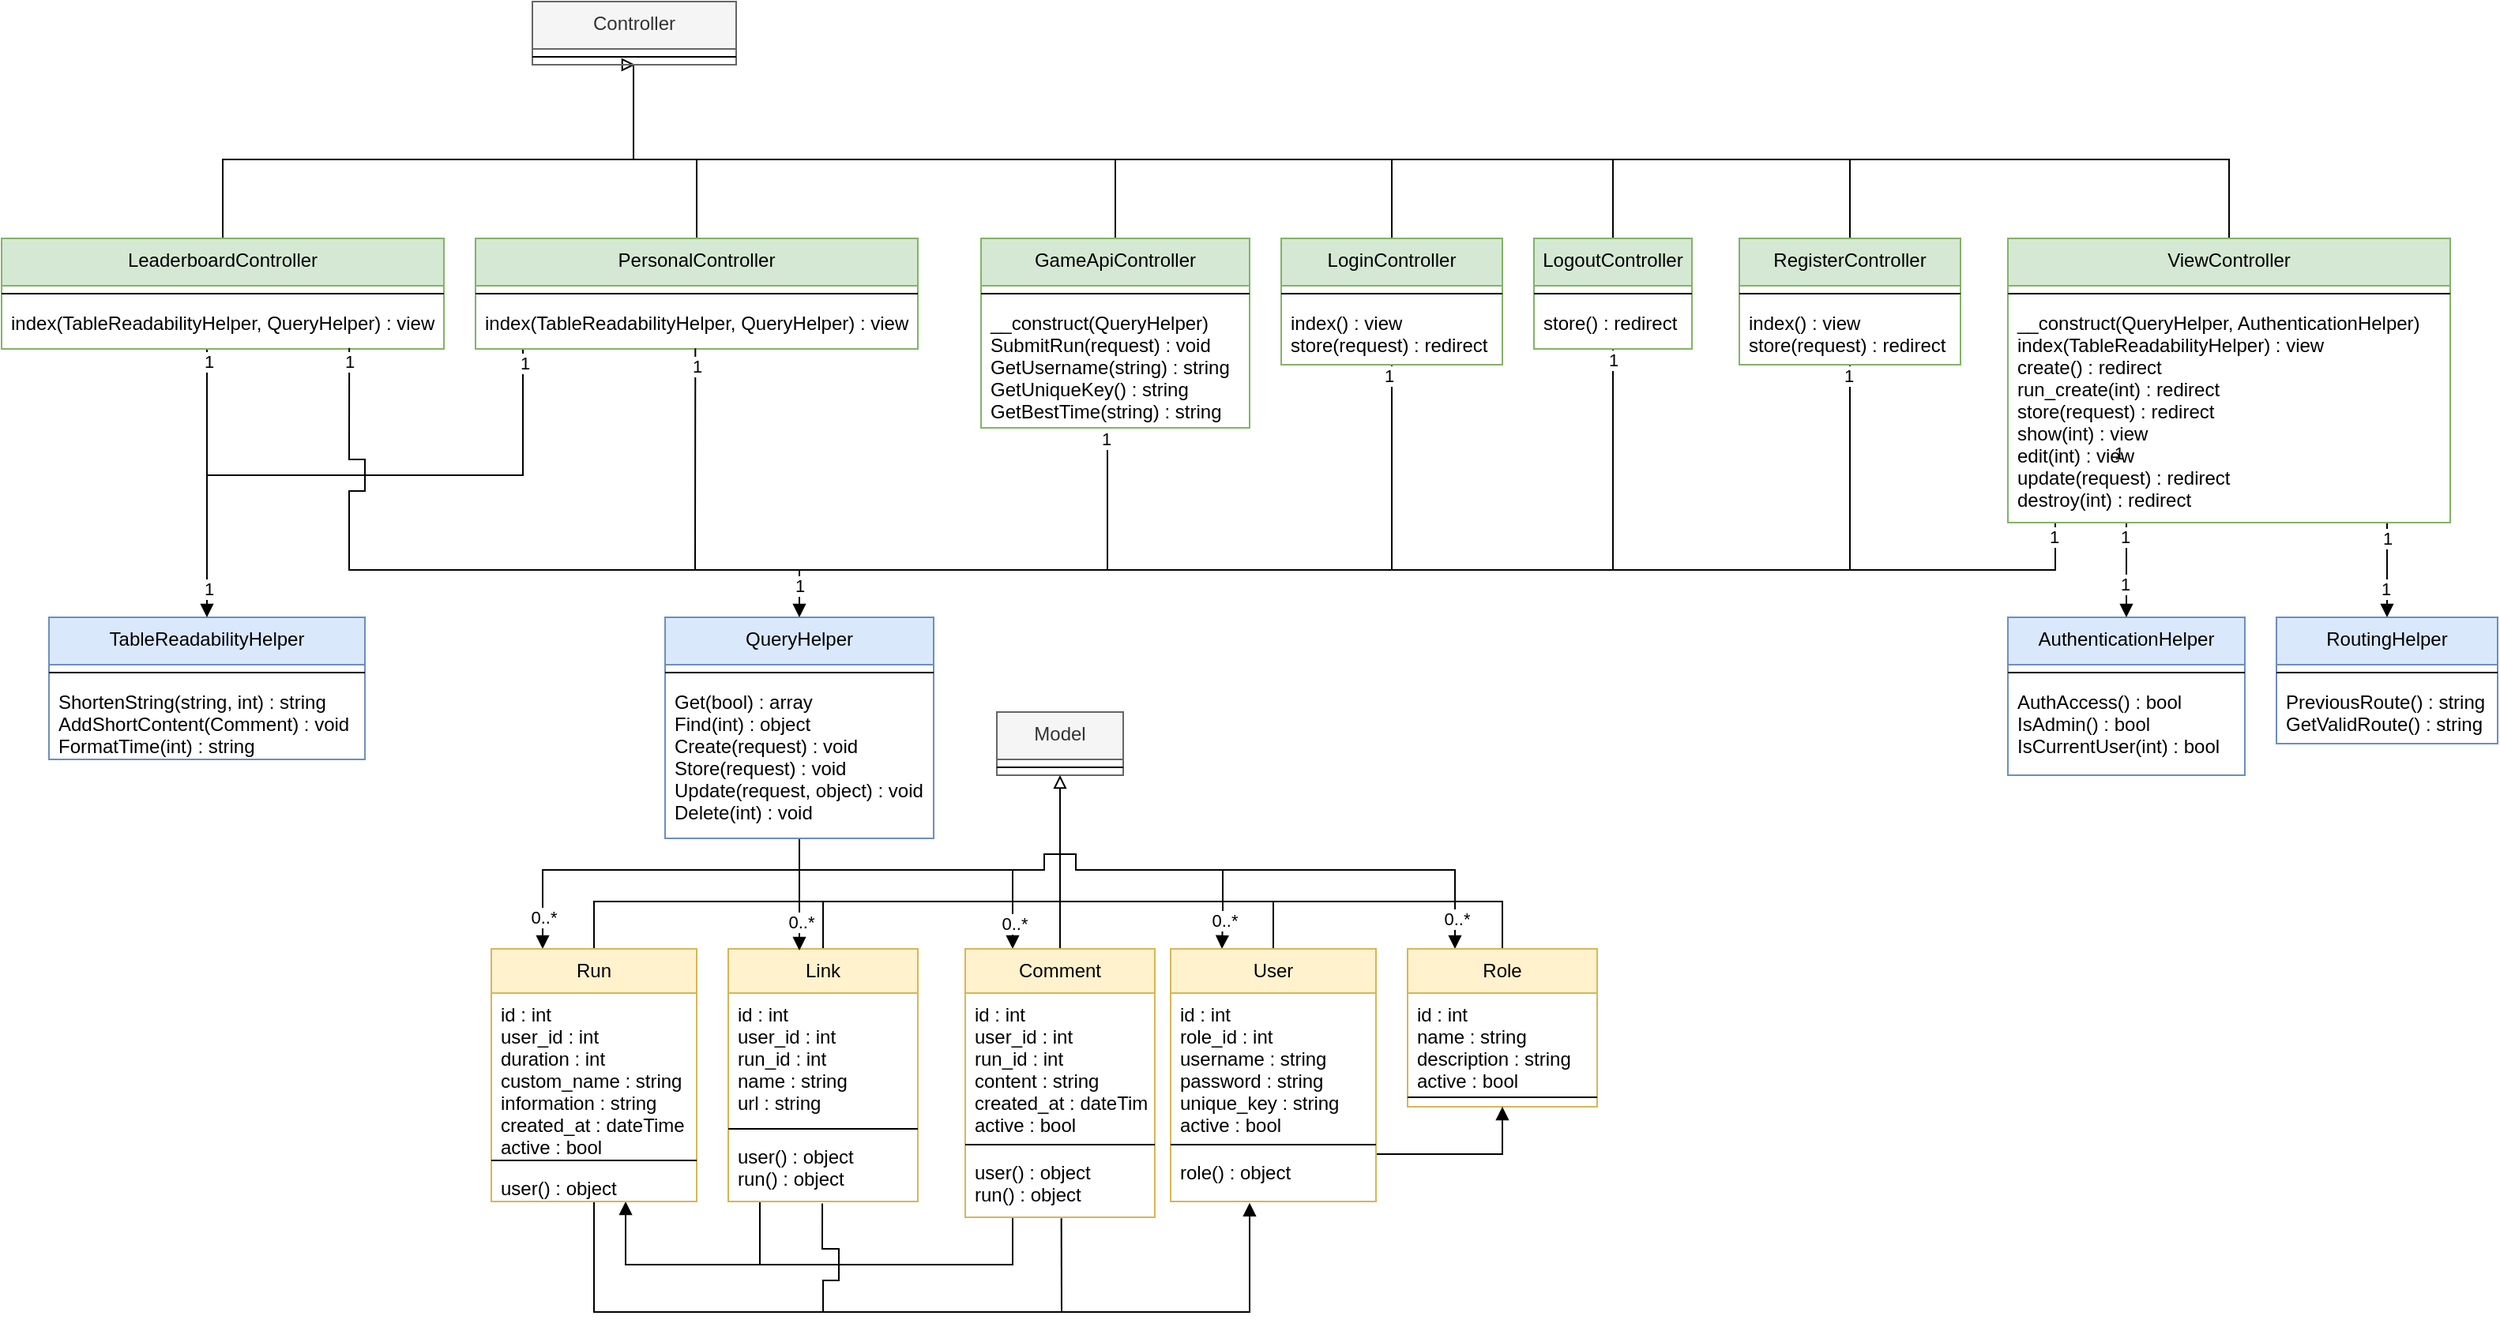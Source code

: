 <mxfile version="14.6.12" type="device"><diagram id="C5RBs43oDa-KdzZeNtuy" name="Page-1"><mxGraphModel dx="595" dy="-407" grid="1" gridSize="10" guides="1" tooltips="1" connect="1" arrows="1" fold="1" page="1" pageScale="1" pageWidth="827" pageHeight="1169" math="0" shadow="0"><root><mxCell id="WIyWlLk6GJQsqaUBKTNV-0"/><mxCell id="WIyWlLk6GJQsqaUBKTNV-1" parent="WIyWlLk6GJQsqaUBKTNV-0"/><mxCell id="LEDndEWcVTwuzJHHgUc7-49" style="edgeStyle=orthogonalEdgeStyle;rounded=0;orthogonalLoop=1;jettySize=auto;html=1;endArrow=block;endFill=0;exitX=0.5;exitY=0;exitDx=0;exitDy=0;" edge="1" parent="WIyWlLk6GJQsqaUBKTNV-1" source="LEDndEWcVTwuzJHHgUc7-0"><mxGeometry relative="1" as="geometry"><mxPoint x="1241" y="2060" as="targetPoint"/><Array as="points"><mxPoint x="980" y="2120"/><mxPoint x="1240" y="2120"/><mxPoint x="1240" y="2060"/><mxPoint x="1241" y="2060"/></Array></mxGeometry></mxCell><mxCell id="LEDndEWcVTwuzJHHgUc7-67" style="edgeStyle=orthogonalEdgeStyle;rounded=0;orthogonalLoop=1;jettySize=auto;html=1;endArrow=none;endFill=0;" edge="1" parent="WIyWlLk6GJQsqaUBKTNV-1" source="LEDndEWcVTwuzJHHgUc7-0"><mxGeometry relative="1" as="geometry"><mxPoint x="970" y="2320" as="targetPoint"/><Array as="points"><mxPoint x="970" y="2260"/><mxPoint x="970" y="2260"/></Array></mxGeometry></mxCell><mxCell id="LEDndEWcVTwuzJHHgUc7-69" value="1" style="edgeLabel;html=1;align=center;verticalAlign=middle;resizable=0;points=[];" vertex="1" connectable="0" parent="LEDndEWcVTwuzJHHgUc7-67"><mxGeometry x="-0.808" y="1" relative="1" as="geometry"><mxPoint as="offset"/></mxGeometry></mxCell><mxCell id="LEDndEWcVTwuzJHHgUc7-0" value="LeaderboardController" style="swimlane;fontStyle=0;align=center;verticalAlign=top;childLayout=stackLayout;horizontal=1;startSize=30;horizontalStack=0;resizeParent=1;resizeLast=0;collapsible=1;marginBottom=0;rounded=0;shadow=0;strokeWidth=1;fillColor=#d5e8d4;strokeColor=#82b366;" vertex="1" parent="WIyWlLk6GJQsqaUBKTNV-1"><mxGeometry x="840" y="2170" width="280" height="70" as="geometry"><mxRectangle x="550" y="140" width="160" height="26" as="alternateBounds"/></mxGeometry></mxCell><mxCell id="LEDndEWcVTwuzJHHgUc7-2" value="" style="line;html=1;strokeWidth=1;align=left;verticalAlign=middle;spacingTop=-1;spacingLeft=3;spacingRight=3;rotatable=0;labelPosition=right;points=[];portConstraint=eastwest;" vertex="1" parent="LEDndEWcVTwuzJHHgUc7-0"><mxGeometry y="30" width="280" height="10" as="geometry"/></mxCell><mxCell id="LEDndEWcVTwuzJHHgUc7-3" value="index(TableReadabilityHelper, QueryHelper) : view&#10;" style="text;align=left;verticalAlign=top;spacingLeft=4;spacingRight=4;overflow=hidden;rotatable=0;points=[[0,0.5],[1,0.5]];portConstraint=eastwest;" vertex="1" parent="LEDndEWcVTwuzJHHgUc7-0"><mxGeometry y="40" width="280" height="30" as="geometry"/></mxCell><mxCell id="LEDndEWcVTwuzJHHgUc7-11" value="TableReadabilityHelper" style="swimlane;fontStyle=0;align=center;verticalAlign=top;childLayout=stackLayout;horizontal=1;startSize=30;horizontalStack=0;resizeParent=1;resizeLast=0;collapsible=1;marginBottom=0;rounded=0;shadow=0;strokeWidth=1;fillColor=#dae8fc;strokeColor=#6c8ebf;" vertex="1" parent="WIyWlLk6GJQsqaUBKTNV-1"><mxGeometry x="870" y="2410" width="200" height="90" as="geometry"><mxRectangle x="550" y="140" width="160" height="26" as="alternateBounds"/></mxGeometry></mxCell><mxCell id="LEDndEWcVTwuzJHHgUc7-13" value="" style="line;html=1;strokeWidth=1;align=left;verticalAlign=middle;spacingTop=-1;spacingLeft=3;spacingRight=3;rotatable=0;labelPosition=right;points=[];portConstraint=eastwest;" vertex="1" parent="LEDndEWcVTwuzJHHgUc7-11"><mxGeometry y="30" width="200" height="10" as="geometry"/></mxCell><mxCell id="LEDndEWcVTwuzJHHgUc7-14" value="ShortenString(string, int) : string&#10;AddShortContent(Comment) : void&#10;FormatTime(int) : string" style="text;align=left;verticalAlign=top;spacingLeft=4;spacingRight=4;overflow=hidden;rotatable=0;points=[[0,0.5],[1,0.5]];portConstraint=eastwest;" vertex="1" parent="LEDndEWcVTwuzJHHgUc7-11"><mxGeometry y="40" width="200" height="50" as="geometry"/></mxCell><mxCell id="LEDndEWcVTwuzJHHgUc7-15" value="RoutingHelper" style="swimlane;fontStyle=0;align=center;verticalAlign=top;childLayout=stackLayout;horizontal=1;startSize=30;horizontalStack=0;resizeParent=1;resizeLast=0;collapsible=1;marginBottom=0;rounded=0;shadow=0;strokeWidth=1;fillColor=#dae8fc;strokeColor=#6c8ebf;" vertex="1" parent="WIyWlLk6GJQsqaUBKTNV-1"><mxGeometry x="2280" y="2410" width="140" height="80" as="geometry"><mxRectangle x="550" y="140" width="160" height="26" as="alternateBounds"/></mxGeometry></mxCell><mxCell id="LEDndEWcVTwuzJHHgUc7-16" value="" style="line;html=1;strokeWidth=1;align=left;verticalAlign=middle;spacingTop=-1;spacingLeft=3;spacingRight=3;rotatable=0;labelPosition=right;points=[];portConstraint=eastwest;" vertex="1" parent="LEDndEWcVTwuzJHHgUc7-15"><mxGeometry y="30" width="140" height="10" as="geometry"/></mxCell><mxCell id="LEDndEWcVTwuzJHHgUc7-17" value="PreviousRoute() : string&#10;GetValidRoute() : string" style="text;align=left;verticalAlign=top;spacingLeft=4;spacingRight=4;overflow=hidden;rotatable=0;points=[[0,0.5],[1,0.5]];portConstraint=eastwest;" vertex="1" parent="LEDndEWcVTwuzJHHgUc7-15"><mxGeometry y="40" width="140" height="40" as="geometry"/></mxCell><mxCell id="LEDndEWcVTwuzJHHgUc7-121" style="edgeStyle=orthogonalEdgeStyle;rounded=0;orthogonalLoop=1;jettySize=auto;html=1;entryX=0.25;entryY=0;entryDx=0;entryDy=0;startArrow=none;startFill=0;endArrow=block;endFill=1;" edge="1" parent="WIyWlLk6GJQsqaUBKTNV-1" source="LEDndEWcVTwuzJHHgUc7-19" target="LEDndEWcVTwuzJHHgUc7-101"><mxGeometry relative="1" as="geometry"><Array as="points"><mxPoint x="1345" y="2570"/><mxPoint x="1182" y="2570"/></Array></mxGeometry></mxCell><mxCell id="LEDndEWcVTwuzJHHgUc7-129" value="0..*" style="edgeLabel;html=1;align=center;verticalAlign=middle;resizable=0;points=[];" vertex="1" connectable="0" parent="LEDndEWcVTwuzJHHgUc7-121"><mxGeometry x="0.881" relative="1" as="geometry"><mxPoint y="-6" as="offset"/></mxGeometry></mxCell><mxCell id="LEDndEWcVTwuzJHHgUc7-124" style="edgeStyle=orthogonalEdgeStyle;rounded=0;orthogonalLoop=1;jettySize=auto;html=1;startArrow=none;startFill=0;endArrow=block;endFill=1;entryX=0.25;entryY=0;entryDx=0;entryDy=0;" edge="1" parent="WIyWlLk6GJQsqaUBKTNV-1" source="LEDndEWcVTwuzJHHgUc7-19" target="LEDndEWcVTwuzJHHgUc7-87"><mxGeometry relative="1" as="geometry"><mxPoint x="1470" y="2600" as="targetPoint"/><Array as="points"><mxPoint x="1345" y="2570"/><mxPoint x="1480" y="2570"/></Array></mxGeometry></mxCell><mxCell id="LEDndEWcVTwuzJHHgUc7-131" value="0..*" style="edgeLabel;html=1;align=center;verticalAlign=middle;resizable=0;points=[];" vertex="1" connectable="0" parent="LEDndEWcVTwuzJHHgUc7-124"><mxGeometry x="0.845" y="1" relative="1" as="geometry"><mxPoint as="offset"/></mxGeometry></mxCell><mxCell id="LEDndEWcVTwuzJHHgUc7-125" style="edgeStyle=orthogonalEdgeStyle;rounded=0;orthogonalLoop=1;jettySize=auto;html=1;startArrow=none;startFill=0;endArrow=block;endFill=1;entryX=0.25;entryY=0;entryDx=0;entryDy=0;" edge="1" parent="WIyWlLk6GJQsqaUBKTNV-1" source="LEDndEWcVTwuzJHHgUc7-19" target="LEDndEWcVTwuzJHHgUc7-105"><mxGeometry relative="1" as="geometry"><mxPoint x="1610" y="2610" as="targetPoint"/><Array as="points"><mxPoint x="1345" y="2570"/><mxPoint x="1500" y="2570"/><mxPoint x="1500" y="2560"/><mxPoint x="1520" y="2560"/><mxPoint x="1520" y="2570"/><mxPoint x="1613" y="2570"/><mxPoint x="1613" y="2600"/><mxPoint x="1613" y="2600"/></Array></mxGeometry></mxCell><mxCell id="LEDndEWcVTwuzJHHgUc7-132" value="0..*" style="edgeLabel;html=1;align=center;verticalAlign=middle;resizable=0;points=[];" vertex="1" connectable="0" parent="LEDndEWcVTwuzJHHgUc7-125"><mxGeometry x="0.896" y="1" relative="1" as="geometry"><mxPoint as="offset"/></mxGeometry></mxCell><mxCell id="LEDndEWcVTwuzJHHgUc7-126" style="edgeStyle=orthogonalEdgeStyle;rounded=0;orthogonalLoop=1;jettySize=auto;html=1;entryX=0.25;entryY=0;entryDx=0;entryDy=0;startArrow=none;startFill=0;endArrow=block;endFill=1;" edge="1" parent="WIyWlLk6GJQsqaUBKTNV-1" target="LEDndEWcVTwuzJHHgUc7-97"><mxGeometry relative="1" as="geometry"><mxPoint x="1610" y="2570" as="sourcePoint"/><Array as="points"><mxPoint x="1760" y="2570"/></Array></mxGeometry></mxCell><mxCell id="LEDndEWcVTwuzJHHgUc7-133" value="0..*" style="edgeLabel;html=1;align=center;verticalAlign=middle;resizable=0;points=[];" vertex="1" connectable="0" parent="LEDndEWcVTwuzJHHgUc7-126"><mxGeometry x="0.935" y="1" relative="1" as="geometry"><mxPoint y="-13" as="offset"/></mxGeometry></mxCell><mxCell id="LEDndEWcVTwuzJHHgUc7-19" value="QueryHelper" style="swimlane;fontStyle=0;align=center;verticalAlign=top;childLayout=stackLayout;horizontal=1;startSize=30;horizontalStack=0;resizeParent=1;resizeLast=0;collapsible=1;marginBottom=0;rounded=0;shadow=0;strokeWidth=1;fillColor=#dae8fc;strokeColor=#6c8ebf;" vertex="1" parent="WIyWlLk6GJQsqaUBKTNV-1"><mxGeometry x="1260" y="2410" width="170" height="140" as="geometry"><mxRectangle x="550" y="140" width="160" height="26" as="alternateBounds"/></mxGeometry></mxCell><mxCell id="LEDndEWcVTwuzJHHgUc7-20" value="" style="line;html=1;strokeWidth=1;align=left;verticalAlign=middle;spacingTop=-1;spacingLeft=3;spacingRight=3;rotatable=0;labelPosition=right;points=[];portConstraint=eastwest;" vertex="1" parent="LEDndEWcVTwuzJHHgUc7-19"><mxGeometry y="30" width="170" height="10" as="geometry"/></mxCell><mxCell id="LEDndEWcVTwuzJHHgUc7-21" value="Get(bool) : array&#10;Find(int) : object&#10;Create(request) : void&#10;Store(request) : void&#10;Update(request, object) : void&#10;Delete(int) : void" style="text;align=left;verticalAlign=top;spacingLeft=4;spacingRight=4;overflow=hidden;rotatable=0;points=[[0,0.5],[1,0.5]];portConstraint=eastwest;" vertex="1" parent="LEDndEWcVTwuzJHHgUc7-19"><mxGeometry y="40" width="170" height="100" as="geometry"/></mxCell><mxCell id="LEDndEWcVTwuzJHHgUc7-22" value="AuthenticationHelper" style="swimlane;fontStyle=0;align=center;verticalAlign=top;childLayout=stackLayout;horizontal=1;startSize=30;horizontalStack=0;resizeParent=1;resizeLast=0;collapsible=1;marginBottom=0;rounded=0;shadow=0;strokeWidth=1;fillColor=#dae8fc;strokeColor=#6c8ebf;" vertex="1" parent="WIyWlLk6GJQsqaUBKTNV-1"><mxGeometry x="2110" y="2410" width="150" height="100" as="geometry"><mxRectangle x="550" y="140" width="160" height="26" as="alternateBounds"/></mxGeometry></mxCell><mxCell id="LEDndEWcVTwuzJHHgUc7-23" value="" style="line;html=1;strokeWidth=1;align=left;verticalAlign=middle;spacingTop=-1;spacingLeft=3;spacingRight=3;rotatable=0;labelPosition=right;points=[];portConstraint=eastwest;" vertex="1" parent="LEDndEWcVTwuzJHHgUc7-22"><mxGeometry y="30" width="150" height="10" as="geometry"/></mxCell><mxCell id="LEDndEWcVTwuzJHHgUc7-24" value="AuthAccess() : bool&#10;IsAdmin() : bool&#10;IsCurrentUser(int) : bool" style="text;align=left;verticalAlign=top;spacingLeft=4;spacingRight=4;overflow=hidden;rotatable=0;points=[[0,0.5],[1,0.5]];portConstraint=eastwest;" vertex="1" parent="LEDndEWcVTwuzJHHgUc7-22"><mxGeometry y="40" width="150" height="50" as="geometry"/></mxCell><mxCell id="LEDndEWcVTwuzJHHgUc7-52" style="edgeStyle=orthogonalEdgeStyle;rounded=0;orthogonalLoop=1;jettySize=auto;html=1;entryX=0.5;entryY=0;entryDx=0;entryDy=0;endArrow=block;endFill=1;" edge="1" parent="WIyWlLk6GJQsqaUBKTNV-1" source="LEDndEWcVTwuzJHHgUc7-25" target="LEDndEWcVTwuzJHHgUc7-22"><mxGeometry relative="1" as="geometry"><Array as="points"><mxPoint x="2185" y="2360"/><mxPoint x="2185" y="2360"/></Array></mxGeometry></mxCell><mxCell id="LEDndEWcVTwuzJHHgUc7-53" value="1" style="edgeLabel;html=1;align=center;verticalAlign=middle;resizable=0;points=[];" vertex="1" connectable="0" parent="LEDndEWcVTwuzJHHgUc7-52"><mxGeometry x="-0.711" y="-1" relative="1" as="geometry"><mxPoint as="offset"/></mxGeometry></mxCell><mxCell id="LEDndEWcVTwuzJHHgUc7-54" value="1" style="edgeLabel;html=1;align=center;verticalAlign=middle;resizable=0;points=[];" vertex="1" connectable="0" parent="LEDndEWcVTwuzJHHgUc7-52"><mxGeometry x="0.307" y="-1" relative="1" as="geometry"><mxPoint as="offset"/></mxGeometry></mxCell><mxCell id="LEDndEWcVTwuzJHHgUc7-55" style="edgeStyle=orthogonalEdgeStyle;rounded=0;orthogonalLoop=1;jettySize=auto;html=1;entryX=0.5;entryY=0;entryDx=0;entryDy=0;endArrow=block;endFill=1;" edge="1" parent="WIyWlLk6GJQsqaUBKTNV-1" target="LEDndEWcVTwuzJHHgUc7-19"><mxGeometry relative="1" as="geometry"><mxPoint x="1540" y="2292" as="sourcePoint"/><Array as="points"><mxPoint x="1540" y="2380"/><mxPoint x="1345" y="2380"/></Array></mxGeometry></mxCell><mxCell id="LEDndEWcVTwuzJHHgUc7-58" value="1" style="edgeLabel;html=1;align=center;verticalAlign=middle;resizable=0;points=[];" vertex="1" connectable="0" parent="LEDndEWcVTwuzJHHgUc7-55"><mxGeometry x="-0.912" relative="1" as="geometry"><mxPoint x="640" as="offset"/></mxGeometry></mxCell><mxCell id="LEDndEWcVTwuzJHHgUc7-59" value="1" style="edgeLabel;html=1;align=center;verticalAlign=middle;resizable=0;points=[];" vertex="1" connectable="0" parent="LEDndEWcVTwuzJHHgUc7-55"><mxGeometry x="0.822" relative="1" as="geometry"><mxPoint y="8" as="offset"/></mxGeometry></mxCell><mxCell id="LEDndEWcVTwuzJHHgUc7-77" value="1" style="edgeLabel;html=1;align=center;verticalAlign=middle;resizable=0;points=[];" vertex="1" connectable="0" parent="LEDndEWcVTwuzJHHgUc7-55"><mxGeometry x="-0.967" y="-1" relative="1" as="geometry"><mxPoint as="offset"/></mxGeometry></mxCell><mxCell id="LEDndEWcVTwuzJHHgUc7-62" style="edgeStyle=orthogonalEdgeStyle;rounded=0;orthogonalLoop=1;jettySize=auto;html=1;entryX=0.5;entryY=0;entryDx=0;entryDy=0;endArrow=block;endFill=1;" edge="1" parent="WIyWlLk6GJQsqaUBKTNV-1" source="LEDndEWcVTwuzJHHgUc7-25" target="LEDndEWcVTwuzJHHgUc7-15"><mxGeometry relative="1" as="geometry"><Array as="points"><mxPoint x="2350" y="2370"/><mxPoint x="2350" y="2370"/></Array></mxGeometry></mxCell><mxCell id="LEDndEWcVTwuzJHHgUc7-63" value="1" style="edgeLabel;html=1;align=center;verticalAlign=middle;resizable=0;points=[];" vertex="1" connectable="0" parent="LEDndEWcVTwuzJHHgUc7-62"><mxGeometry x="-0.8" y="1" relative="1" as="geometry"><mxPoint x="-1" y="4" as="offset"/></mxGeometry></mxCell><mxCell id="LEDndEWcVTwuzJHHgUc7-64" value="1" style="edgeLabel;html=1;align=center;verticalAlign=middle;resizable=0;points=[];" vertex="1" connectable="0" parent="LEDndEWcVTwuzJHHgUc7-62"><mxGeometry x="0.378" y="-1" relative="1" as="geometry"><mxPoint as="offset"/></mxGeometry></mxCell><mxCell id="LEDndEWcVTwuzJHHgUc7-72" style="edgeStyle=orthogonalEdgeStyle;rounded=0;orthogonalLoop=1;jettySize=auto;html=1;endArrow=none;endFill=0;exitX=0.5;exitY=0;exitDx=0;exitDy=0;" edge="1" parent="WIyWlLk6GJQsqaUBKTNV-1" source="LEDndEWcVTwuzJHHgUc7-31"><mxGeometry relative="1" as="geometry"><mxPoint x="1280" y="2140" as="targetPoint"/><mxPoint x="1590" y="2160" as="sourcePoint"/><Array as="points"><mxPoint x="1545" y="2120"/><mxPoint x="1280" y="2120"/></Array></mxGeometry></mxCell><mxCell id="LEDndEWcVTwuzJHHgUc7-78" style="edgeStyle=orthogonalEdgeStyle;rounded=0;orthogonalLoop=1;jettySize=auto;html=1;endArrow=none;endFill=0;" edge="1" parent="WIyWlLk6GJQsqaUBKTNV-1" source="LEDndEWcVTwuzJHHgUc7-25"><mxGeometry relative="1" as="geometry"><mxPoint x="2010" y="2120" as="targetPoint"/><Array as="points"><mxPoint x="2250" y="2120"/></Array></mxGeometry></mxCell><mxCell id="LEDndEWcVTwuzJHHgUc7-82" style="edgeStyle=orthogonalEdgeStyle;rounded=0;orthogonalLoop=1;jettySize=auto;html=1;endArrow=none;endFill=0;" edge="1" parent="WIyWlLk6GJQsqaUBKTNV-1" source="LEDndEWcVTwuzJHHgUc7-25"><mxGeometry relative="1" as="geometry"><mxPoint x="2010" y="2380" as="targetPoint"/><Array as="points"><mxPoint x="2140" y="2380"/></Array></mxGeometry></mxCell><mxCell id="LEDndEWcVTwuzJHHgUc7-83" value="1" style="edgeLabel;html=1;align=center;verticalAlign=middle;resizable=0;points=[];" vertex="1" connectable="0" parent="LEDndEWcVTwuzJHHgUc7-82"><mxGeometry x="-0.89" y="-1" relative="1" as="geometry"><mxPoint as="offset"/></mxGeometry></mxCell><mxCell id="LEDndEWcVTwuzJHHgUc7-25" value="ViewController" style="swimlane;fontStyle=0;align=center;verticalAlign=top;childLayout=stackLayout;horizontal=1;startSize=30;horizontalStack=0;resizeParent=1;resizeLast=0;collapsible=1;marginBottom=0;rounded=0;shadow=0;strokeWidth=1;fillColor=#d5e8d4;strokeColor=#82b366;" vertex="1" parent="WIyWlLk6GJQsqaUBKTNV-1"><mxGeometry x="2110" y="2170" width="280" height="180" as="geometry"><mxRectangle x="550" y="140" width="160" height="26" as="alternateBounds"/></mxGeometry></mxCell><mxCell id="LEDndEWcVTwuzJHHgUc7-26" value="" style="line;html=1;strokeWidth=1;align=left;verticalAlign=middle;spacingTop=-1;spacingLeft=3;spacingRight=3;rotatable=0;labelPosition=right;points=[];portConstraint=eastwest;" vertex="1" parent="LEDndEWcVTwuzJHHgUc7-25"><mxGeometry y="30" width="280" height="10" as="geometry"/></mxCell><mxCell id="LEDndEWcVTwuzJHHgUc7-27" value="__construct(QueryHelper, AuthenticationHelper)&#10;index(TableReadabilityHelper) : view&#10;create() : redirect&#10;run_create(int) : redirect&#10;store(request) : redirect&#10;show(int) : view&#10;edit(int) : view&#10;update(request) : redirect&#10;destroy(int) : redirect" style="text;align=left;verticalAlign=top;spacingLeft=4;spacingRight=4;overflow=hidden;rotatable=0;points=[[0,0.5],[1,0.5]];portConstraint=eastwest;" vertex="1" parent="LEDndEWcVTwuzJHHgUc7-25"><mxGeometry y="40" width="280" height="140" as="geometry"/></mxCell><mxCell id="LEDndEWcVTwuzJHHgUc7-28" value="Controller" style="swimlane;fontStyle=0;align=center;verticalAlign=top;childLayout=stackLayout;horizontal=1;startSize=30;horizontalStack=0;resizeParent=1;resizeLast=0;collapsible=1;marginBottom=0;rounded=0;shadow=0;strokeWidth=1;fillColor=#f5f5f5;strokeColor=#666666;fontColor=#333333;" vertex="1" parent="WIyWlLk6GJQsqaUBKTNV-1"><mxGeometry x="1176" y="2020" width="129" height="40" as="geometry"><mxRectangle x="550" y="140" width="160" height="26" as="alternateBounds"/></mxGeometry></mxCell><mxCell id="LEDndEWcVTwuzJHHgUc7-29" value="" style="line;html=1;strokeWidth=1;align=left;verticalAlign=middle;spacingTop=-1;spacingLeft=3;spacingRight=3;rotatable=0;labelPosition=right;points=[];portConstraint=eastwest;" vertex="1" parent="LEDndEWcVTwuzJHHgUc7-28"><mxGeometry y="30" width="129" height="10" as="geometry"/></mxCell><mxCell id="LEDndEWcVTwuzJHHgUc7-31" value="GameApiController" style="swimlane;fontStyle=0;align=center;verticalAlign=top;childLayout=stackLayout;horizontal=1;startSize=30;horizontalStack=0;resizeParent=1;resizeLast=0;collapsible=1;marginBottom=0;rounded=0;shadow=0;strokeWidth=1;fillColor=#d5e8d4;strokeColor=#82b366;" vertex="1" parent="WIyWlLk6GJQsqaUBKTNV-1"><mxGeometry x="1460" y="2170" width="170" height="120" as="geometry"><mxRectangle x="550" y="140" width="160" height="26" as="alternateBounds"/></mxGeometry></mxCell><mxCell id="LEDndEWcVTwuzJHHgUc7-32" value="" style="line;html=1;strokeWidth=1;align=left;verticalAlign=middle;spacingTop=-1;spacingLeft=3;spacingRight=3;rotatable=0;labelPosition=right;points=[];portConstraint=eastwest;" vertex="1" parent="LEDndEWcVTwuzJHHgUc7-31"><mxGeometry y="30" width="170" height="10" as="geometry"/></mxCell><mxCell id="LEDndEWcVTwuzJHHgUc7-33" value="__construct(QueryHelper)&#10;SubmitRun(request) : void&#10;GetUsername(string) : string&#10;GetUniqueKey() : string&#10;GetBestTime(string) : string" style="text;align=left;verticalAlign=top;spacingLeft=4;spacingRight=4;overflow=hidden;rotatable=0;points=[[0,0.5],[1,0.5]];portConstraint=eastwest;" vertex="1" parent="LEDndEWcVTwuzJHHgUc7-31"><mxGeometry y="40" width="170" height="80" as="geometry"/></mxCell><mxCell id="LEDndEWcVTwuzJHHgUc7-65" style="edgeStyle=orthogonalEdgeStyle;rounded=0;orthogonalLoop=1;jettySize=auto;html=1;entryX=0.5;entryY=0;entryDx=0;entryDy=0;endArrow=block;endFill=1;" edge="1" parent="WIyWlLk6GJQsqaUBKTNV-1" source="LEDndEWcVTwuzJHHgUc7-34" target="LEDndEWcVTwuzJHHgUc7-11"><mxGeometry relative="1" as="geometry"><Array as="points"><mxPoint x="1170" y="2320"/><mxPoint x="970" y="2320"/></Array></mxGeometry></mxCell><mxCell id="LEDndEWcVTwuzJHHgUc7-68" value="1" style="edgeLabel;html=1;align=center;verticalAlign=middle;resizable=0;points=[];" vertex="1" connectable="0" parent="LEDndEWcVTwuzJHHgUc7-65"><mxGeometry x="0.903" y="1" relative="1" as="geometry"><mxPoint as="offset"/></mxGeometry></mxCell><mxCell id="LEDndEWcVTwuzJHHgUc7-70" value="1" style="edgeLabel;html=1;align=center;verticalAlign=middle;resizable=0;points=[];" vertex="1" connectable="0" parent="LEDndEWcVTwuzJHHgUc7-65"><mxGeometry x="-0.955" y="1" relative="1" as="geometry"><mxPoint as="offset"/></mxGeometry></mxCell><mxCell id="LEDndEWcVTwuzJHHgUc7-71" style="edgeStyle=orthogonalEdgeStyle;rounded=0;orthogonalLoop=1;jettySize=auto;html=1;endArrow=none;endFill=0;" edge="1" parent="WIyWlLk6GJQsqaUBKTNV-1" source="LEDndEWcVTwuzJHHgUc7-34"><mxGeometry relative="1" as="geometry"><mxPoint x="1240" y="2120" as="targetPoint"/><Array as="points"><mxPoint x="1280" y="2120"/></Array></mxGeometry></mxCell><mxCell id="LEDndEWcVTwuzJHHgUc7-34" value="PersonalController" style="swimlane;fontStyle=0;align=center;verticalAlign=top;childLayout=stackLayout;horizontal=1;startSize=30;horizontalStack=0;resizeParent=1;resizeLast=0;collapsible=1;marginBottom=0;rounded=0;shadow=0;strokeWidth=1;fillColor=#d5e8d4;strokeColor=#82b366;" vertex="1" parent="WIyWlLk6GJQsqaUBKTNV-1"><mxGeometry x="1140" y="2170" width="280" height="70" as="geometry"><mxRectangle x="550" y="140" width="160" height="26" as="alternateBounds"/></mxGeometry></mxCell><mxCell id="LEDndEWcVTwuzJHHgUc7-35" value="" style="line;html=1;strokeWidth=1;align=left;verticalAlign=middle;spacingTop=-1;spacingLeft=3;spacingRight=3;rotatable=0;labelPosition=right;points=[];portConstraint=eastwest;" vertex="1" parent="LEDndEWcVTwuzJHHgUc7-34"><mxGeometry y="30" width="280" height="10" as="geometry"/></mxCell><mxCell id="LEDndEWcVTwuzJHHgUc7-36" value="index(TableReadabilityHelper, QueryHelper) : view&#10;" style="text;align=left;verticalAlign=top;spacingLeft=4;spacingRight=4;overflow=hidden;rotatable=0;points=[[0,0.5],[1,0.5]];portConstraint=eastwest;" vertex="1" parent="LEDndEWcVTwuzJHHgUc7-34"><mxGeometry y="40" width="280" height="30" as="geometry"/></mxCell><mxCell id="LEDndEWcVTwuzJHHgUc7-74" style="edgeStyle=orthogonalEdgeStyle;rounded=0;orthogonalLoop=1;jettySize=auto;html=1;endArrow=none;endFill=0;" edge="1" parent="WIyWlLk6GJQsqaUBKTNV-1" source="LEDndEWcVTwuzJHHgUc7-40"><mxGeometry relative="1" as="geometry"><mxPoint x="1540" y="2120" as="targetPoint"/><Array as="points"><mxPoint x="1720" y="2120"/></Array></mxGeometry></mxCell><mxCell id="LEDndEWcVTwuzJHHgUc7-79" style="edgeStyle=orthogonalEdgeStyle;rounded=0;orthogonalLoop=1;jettySize=auto;html=1;endArrow=none;endFill=0;" edge="1" parent="WIyWlLk6GJQsqaUBKTNV-1" source="LEDndEWcVTwuzJHHgUc7-40"><mxGeometry relative="1" as="geometry"><mxPoint x="1540" y="2380" as="targetPoint"/><Array as="points"><mxPoint x="1720" y="2380"/></Array></mxGeometry></mxCell><mxCell id="LEDndEWcVTwuzJHHgUc7-86" value="1" style="edgeLabel;html=1;align=center;verticalAlign=middle;resizable=0;points=[];" vertex="1" connectable="0" parent="LEDndEWcVTwuzJHHgUc7-79"><mxGeometry x="-0.956" y="-2" relative="1" as="geometry"><mxPoint as="offset"/></mxGeometry></mxCell><mxCell id="LEDndEWcVTwuzJHHgUc7-40" value="LoginController" style="swimlane;fontStyle=0;align=center;verticalAlign=top;childLayout=stackLayout;horizontal=1;startSize=30;horizontalStack=0;resizeParent=1;resizeLast=0;collapsible=1;marginBottom=0;rounded=0;shadow=0;strokeWidth=1;fillColor=#d5e8d4;strokeColor=#82b366;" vertex="1" parent="WIyWlLk6GJQsqaUBKTNV-1"><mxGeometry x="1650" y="2170" width="140" height="80" as="geometry"><mxRectangle x="550" y="140" width="160" height="26" as="alternateBounds"/></mxGeometry></mxCell><mxCell id="LEDndEWcVTwuzJHHgUc7-41" value="" style="line;html=1;strokeWidth=1;align=left;verticalAlign=middle;spacingTop=-1;spacingLeft=3;spacingRight=3;rotatable=0;labelPosition=right;points=[];portConstraint=eastwest;" vertex="1" parent="LEDndEWcVTwuzJHHgUc7-40"><mxGeometry y="30" width="140" height="10" as="geometry"/></mxCell><mxCell id="LEDndEWcVTwuzJHHgUc7-42" value="index() : view&#10;store(request) : redirect&#10;" style="text;align=left;verticalAlign=top;spacingLeft=4;spacingRight=4;overflow=hidden;rotatable=0;points=[[0,0.5],[1,0.5]];portConstraint=eastwest;" vertex="1" parent="LEDndEWcVTwuzJHHgUc7-40"><mxGeometry y="40" width="140" height="40" as="geometry"/></mxCell><mxCell id="LEDndEWcVTwuzJHHgUc7-75" style="edgeStyle=orthogonalEdgeStyle;rounded=0;orthogonalLoop=1;jettySize=auto;html=1;endArrow=none;endFill=0;" edge="1" parent="WIyWlLk6GJQsqaUBKTNV-1" source="LEDndEWcVTwuzJHHgUc7-43"><mxGeometry relative="1" as="geometry"><mxPoint x="1710" y="2120" as="targetPoint"/><Array as="points"><mxPoint x="1860" y="2120"/></Array></mxGeometry></mxCell><mxCell id="LEDndEWcVTwuzJHHgUc7-80" style="edgeStyle=orthogonalEdgeStyle;rounded=0;orthogonalLoop=1;jettySize=auto;html=1;endArrow=none;endFill=0;" edge="1" parent="WIyWlLk6GJQsqaUBKTNV-1" source="LEDndEWcVTwuzJHHgUc7-43"><mxGeometry relative="1" as="geometry"><mxPoint x="1720" y="2380" as="targetPoint"/><Array as="points"><mxPoint x="1860" y="2380"/></Array></mxGeometry></mxCell><mxCell id="LEDndEWcVTwuzJHHgUc7-85" value="1" style="edgeLabel;html=1;align=center;verticalAlign=middle;resizable=0;points=[];" vertex="1" connectable="0" parent="LEDndEWcVTwuzJHHgUc7-80"><mxGeometry x="-0.954" relative="1" as="geometry"><mxPoint as="offset"/></mxGeometry></mxCell><mxCell id="LEDndEWcVTwuzJHHgUc7-43" value="LogoutController" style="swimlane;fontStyle=0;align=center;verticalAlign=top;childLayout=stackLayout;horizontal=1;startSize=30;horizontalStack=0;resizeParent=1;resizeLast=0;collapsible=1;marginBottom=0;rounded=0;shadow=0;strokeWidth=1;fillColor=#d5e8d4;strokeColor=#82b366;" vertex="1" parent="WIyWlLk6GJQsqaUBKTNV-1"><mxGeometry x="1810" y="2170" width="100" height="70" as="geometry"><mxRectangle x="550" y="140" width="160" height="26" as="alternateBounds"/></mxGeometry></mxCell><mxCell id="LEDndEWcVTwuzJHHgUc7-44" value="" style="line;html=1;strokeWidth=1;align=left;verticalAlign=middle;spacingTop=-1;spacingLeft=3;spacingRight=3;rotatable=0;labelPosition=right;points=[];portConstraint=eastwest;" vertex="1" parent="LEDndEWcVTwuzJHHgUc7-43"><mxGeometry y="30" width="100" height="10" as="geometry"/></mxCell><mxCell id="LEDndEWcVTwuzJHHgUc7-45" value="store() : redirect" style="text;align=left;verticalAlign=top;spacingLeft=4;spacingRight=4;overflow=hidden;rotatable=0;points=[[0,0.5],[1,0.5]];portConstraint=eastwest;" vertex="1" parent="LEDndEWcVTwuzJHHgUc7-43"><mxGeometry y="40" width="100" height="30" as="geometry"/></mxCell><mxCell id="LEDndEWcVTwuzJHHgUc7-76" style="edgeStyle=orthogonalEdgeStyle;rounded=0;orthogonalLoop=1;jettySize=auto;html=1;endArrow=none;endFill=0;" edge="1" parent="WIyWlLk6GJQsqaUBKTNV-1" source="LEDndEWcVTwuzJHHgUc7-46"><mxGeometry relative="1" as="geometry"><mxPoint x="1860" y="2120" as="targetPoint"/><Array as="points"><mxPoint x="2010" y="2120"/></Array></mxGeometry></mxCell><mxCell id="LEDndEWcVTwuzJHHgUc7-81" style="edgeStyle=orthogonalEdgeStyle;rounded=0;orthogonalLoop=1;jettySize=auto;html=1;endArrow=none;endFill=0;" edge="1" parent="WIyWlLk6GJQsqaUBKTNV-1" source="LEDndEWcVTwuzJHHgUc7-46"><mxGeometry relative="1" as="geometry"><mxPoint x="1860" y="2380" as="targetPoint"/><Array as="points"><mxPoint x="2010" y="2380"/></Array></mxGeometry></mxCell><mxCell id="LEDndEWcVTwuzJHHgUc7-84" value="1" style="edgeLabel;html=1;align=center;verticalAlign=middle;resizable=0;points=[];" vertex="1" connectable="0" parent="LEDndEWcVTwuzJHHgUc7-81"><mxGeometry x="-0.954" y="-1" relative="1" as="geometry"><mxPoint as="offset"/></mxGeometry></mxCell><mxCell id="LEDndEWcVTwuzJHHgUc7-46" value="RegisterController" style="swimlane;fontStyle=0;align=center;verticalAlign=top;childLayout=stackLayout;horizontal=1;startSize=30;horizontalStack=0;resizeParent=1;resizeLast=0;collapsible=1;marginBottom=0;rounded=0;shadow=0;strokeWidth=1;fillColor=#d5e8d4;strokeColor=#82b366;" vertex="1" parent="WIyWlLk6GJQsqaUBKTNV-1"><mxGeometry x="1940" y="2170" width="140" height="80" as="geometry"><mxRectangle x="550" y="140" width="160" height="26" as="alternateBounds"/></mxGeometry></mxCell><mxCell id="LEDndEWcVTwuzJHHgUc7-47" value="" style="line;html=1;strokeWidth=1;align=left;verticalAlign=middle;spacingTop=-1;spacingLeft=3;spacingRight=3;rotatable=0;labelPosition=right;points=[];portConstraint=eastwest;" vertex="1" parent="LEDndEWcVTwuzJHHgUc7-46"><mxGeometry y="30" width="140" height="10" as="geometry"/></mxCell><mxCell id="LEDndEWcVTwuzJHHgUc7-48" value="index() : view&#10;store(request) : redirect&#10;" style="text;align=left;verticalAlign=top;spacingLeft=4;spacingRight=4;overflow=hidden;rotatable=0;points=[[0,0.5],[1,0.5]];portConstraint=eastwest;" vertex="1" parent="LEDndEWcVTwuzJHHgUc7-46"><mxGeometry y="40" width="140" height="40" as="geometry"/></mxCell><mxCell id="LEDndEWcVTwuzJHHgUc7-56" value="" style="endArrow=none;html=1;entryX=0.497;entryY=0.989;entryDx=0;entryDy=0;entryPerimeter=0;rounded=0;" edge="1" parent="WIyWlLk6GJQsqaUBKTNV-1" target="LEDndEWcVTwuzJHHgUc7-36"><mxGeometry width="50" height="50" relative="1" as="geometry"><mxPoint x="1350" y="2380" as="sourcePoint"/><mxPoint x="1400" y="2260" as="targetPoint"/><Array as="points"><mxPoint x="1279" y="2380"/></Array></mxGeometry></mxCell><mxCell id="LEDndEWcVTwuzJHHgUc7-60" value="1" style="edgeLabel;html=1;align=center;verticalAlign=middle;resizable=0;points=[];" vertex="1" connectable="0" parent="LEDndEWcVTwuzJHHgUc7-56"><mxGeometry x="0.947" relative="1" as="geometry"><mxPoint x="1" y="5" as="offset"/></mxGeometry></mxCell><mxCell id="LEDndEWcVTwuzJHHgUc7-57" value="" style="endArrow=none;html=1;exitX=0.786;exitY=0.981;exitDx=0;exitDy=0;exitPerimeter=0;rounded=0;" edge="1" parent="WIyWlLk6GJQsqaUBKTNV-1" source="LEDndEWcVTwuzJHHgUc7-3"><mxGeometry width="50" height="50" relative="1" as="geometry"><mxPoint x="1060" y="2390" as="sourcePoint"/><mxPoint x="1280" y="2380" as="targetPoint"/><Array as="points"><mxPoint x="1060" y="2310"/><mxPoint x="1070" y="2310"/><mxPoint x="1070" y="2330"/><mxPoint x="1060" y="2330"/><mxPoint x="1060" y="2380"/></Array></mxGeometry></mxCell><mxCell id="LEDndEWcVTwuzJHHgUc7-61" value="1" style="edgeLabel;html=1;align=center;verticalAlign=middle;resizable=0;points=[];" vertex="1" connectable="0" parent="LEDndEWcVTwuzJHHgUc7-57"><mxGeometry x="-0.957" relative="1" as="geometry"><mxPoint as="offset"/></mxGeometry></mxCell><mxCell id="LEDndEWcVTwuzJHHgUc7-113" style="edgeStyle=orthogonalEdgeStyle;rounded=0;orthogonalLoop=1;jettySize=auto;html=1;startArrow=none;startFill=0;endArrow=block;endFill=1;entryX=0.654;entryY=1;entryDx=0;entryDy=0;entryPerimeter=0;" edge="1" parent="WIyWlLk6GJQsqaUBKTNV-1" source="LEDndEWcVTwuzJHHgUc7-87" target="LEDndEWcVTwuzJHHgUc7-104"><mxGeometry relative="1" as="geometry"><mxPoint x="1235" y="2784" as="targetPoint"/><Array as="points"><mxPoint x="1480" y="2820"/><mxPoint x="1235" y="2820"/></Array></mxGeometry></mxCell><mxCell id="LEDndEWcVTwuzJHHgUc7-118" style="edgeStyle=orthogonalEdgeStyle;rounded=0;orthogonalLoop=1;jettySize=auto;html=1;startArrow=none;startFill=0;endArrow=none;endFill=0;" edge="1" parent="WIyWlLk6GJQsqaUBKTNV-1" source="LEDndEWcVTwuzJHHgUc7-87"><mxGeometry relative="1" as="geometry"><mxPoint x="1500" y="2590" as="targetPoint"/><Array as="points"><mxPoint x="1510" y="2590"/></Array></mxGeometry></mxCell><mxCell id="LEDndEWcVTwuzJHHgUc7-87" value="Comment" style="swimlane;fontStyle=0;align=center;verticalAlign=top;childLayout=stackLayout;horizontal=1;startSize=28;horizontalStack=0;resizeParent=1;resizeLast=0;collapsible=1;marginBottom=0;rounded=0;shadow=0;strokeWidth=1;fillColor=#fff2cc;strokeColor=#d6b656;" vertex="1" parent="WIyWlLk6GJQsqaUBKTNV-1"><mxGeometry x="1450" y="2620" width="120" height="170" as="geometry"><mxRectangle x="550" y="140" width="160" height="26" as="alternateBounds"/></mxGeometry></mxCell><mxCell id="LEDndEWcVTwuzJHHgUc7-88" value="id : int&#10;user_id : int&#10;run_id : int&#10;content : string&#10;created_at : dateTime&#10;active : bool" style="text;align=left;verticalAlign=top;spacingLeft=4;spacingRight=4;overflow=hidden;rotatable=0;points=[[0,0.5],[1,0.5]];portConstraint=eastwest;" vertex="1" parent="LEDndEWcVTwuzJHHgUc7-87"><mxGeometry y="28" width="120" height="92" as="geometry"/></mxCell><mxCell id="LEDndEWcVTwuzJHHgUc7-89" value="" style="line;html=1;strokeWidth=1;align=left;verticalAlign=middle;spacingTop=-1;spacingLeft=3;spacingRight=3;rotatable=0;labelPosition=right;points=[];portConstraint=eastwest;" vertex="1" parent="LEDndEWcVTwuzJHHgUc7-87"><mxGeometry y="120" width="120" height="8" as="geometry"/></mxCell><mxCell id="LEDndEWcVTwuzJHHgUc7-90" value="user() : object&#10;run() : object" style="text;align=left;verticalAlign=top;spacingLeft=4;spacingRight=4;overflow=hidden;rotatable=0;points=[[0,0.5],[1,0.5]];portConstraint=eastwest;" vertex="1" parent="LEDndEWcVTwuzJHHgUc7-87"><mxGeometry y="128" width="120" height="42" as="geometry"/></mxCell><mxCell id="LEDndEWcVTwuzJHHgUc7-91" value="Model" style="swimlane;fontStyle=0;align=center;verticalAlign=top;childLayout=stackLayout;horizontal=1;startSize=30;horizontalStack=0;resizeParent=1;resizeLast=0;collapsible=1;marginBottom=0;rounded=0;shadow=0;strokeWidth=1;fillColor=#f5f5f5;strokeColor=#666666;fontColor=#333333;" vertex="1" parent="WIyWlLk6GJQsqaUBKTNV-1"><mxGeometry x="1470" y="2470" width="80" height="40" as="geometry"><mxRectangle x="550" y="140" width="160" height="26" as="alternateBounds"/></mxGeometry></mxCell><mxCell id="LEDndEWcVTwuzJHHgUc7-92" value="" style="line;html=1;strokeWidth=1;align=left;verticalAlign=middle;spacingTop=-1;spacingLeft=3;spacingRight=3;rotatable=0;labelPosition=right;points=[];portConstraint=eastwest;" vertex="1" parent="LEDndEWcVTwuzJHHgUc7-91"><mxGeometry y="30" width="80" height="10" as="geometry"/></mxCell><mxCell id="LEDndEWcVTwuzJHHgUc7-112" style="edgeStyle=orthogonalEdgeStyle;rounded=0;orthogonalLoop=1;jettySize=auto;html=1;startArrow=none;startFill=0;endArrow=none;endFill=0;exitX=0.496;exitY=1.029;exitDx=0;exitDy=0;exitPerimeter=0;" edge="1" parent="WIyWlLk6GJQsqaUBKTNV-1" source="LEDndEWcVTwuzJHHgUc7-96"><mxGeometry relative="1" as="geometry"><mxPoint x="1360.0" y="2850" as="targetPoint"/><mxPoint x="1360" y="2800" as="sourcePoint"/><Array as="points"><mxPoint x="1360" y="2810"/><mxPoint x="1370" y="2810"/><mxPoint x="1370" y="2830"/><mxPoint x="1360" y="2830"/></Array></mxGeometry></mxCell><mxCell id="LEDndEWcVTwuzJHHgUc7-115" style="edgeStyle=orthogonalEdgeStyle;rounded=0;orthogonalLoop=1;jettySize=auto;html=1;startArrow=none;startFill=0;endArrow=none;endFill=0;" edge="1" parent="WIyWlLk6GJQsqaUBKTNV-1" source="LEDndEWcVTwuzJHHgUc7-93"><mxGeometry relative="1" as="geometry"><mxPoint x="1320" y="2820" as="targetPoint"/><Array as="points"><mxPoint x="1320" y="2790"/><mxPoint x="1320" y="2790"/></Array></mxGeometry></mxCell><mxCell id="LEDndEWcVTwuzJHHgUc7-117" style="edgeStyle=orthogonalEdgeStyle;rounded=0;orthogonalLoop=1;jettySize=auto;html=1;startArrow=none;startFill=0;endArrow=none;endFill=0;" edge="1" parent="WIyWlLk6GJQsqaUBKTNV-1" source="LEDndEWcVTwuzJHHgUc7-93"><mxGeometry relative="1" as="geometry"><mxPoint x="1360" y="2590" as="targetPoint"/></mxGeometry></mxCell><mxCell id="LEDndEWcVTwuzJHHgUc7-93" value="Link" style="swimlane;fontStyle=0;align=center;verticalAlign=top;childLayout=stackLayout;horizontal=1;startSize=28;horizontalStack=0;resizeParent=1;resizeLast=0;collapsible=1;marginBottom=0;rounded=0;shadow=0;strokeWidth=1;fillColor=#fff2cc;strokeColor=#d6b656;" vertex="1" parent="WIyWlLk6GJQsqaUBKTNV-1"><mxGeometry x="1300" y="2620" width="120" height="160" as="geometry"><mxRectangle x="550" y="140" width="160" height="26" as="alternateBounds"/></mxGeometry></mxCell><mxCell id="LEDndEWcVTwuzJHHgUc7-94" value="id : int&#10;user_id : int&#10;run_id : int&#10;name : string&#10;url : string" style="text;align=left;verticalAlign=top;spacingLeft=4;spacingRight=4;overflow=hidden;rotatable=0;points=[[0,0.5],[1,0.5]];portConstraint=eastwest;" vertex="1" parent="LEDndEWcVTwuzJHHgUc7-93"><mxGeometry y="28" width="120" height="82" as="geometry"/></mxCell><mxCell id="LEDndEWcVTwuzJHHgUc7-95" value="" style="line;html=1;strokeWidth=1;align=left;verticalAlign=middle;spacingTop=-1;spacingLeft=3;spacingRight=3;rotatable=0;labelPosition=right;points=[];portConstraint=eastwest;" vertex="1" parent="LEDndEWcVTwuzJHHgUc7-93"><mxGeometry y="110" width="120" height="8" as="geometry"/></mxCell><mxCell id="LEDndEWcVTwuzJHHgUc7-96" value="user() : object&#10;run() : object" style="text;align=left;verticalAlign=top;spacingLeft=4;spacingRight=4;overflow=hidden;rotatable=0;points=[[0,0.5],[1,0.5]];portConstraint=eastwest;" vertex="1" parent="LEDndEWcVTwuzJHHgUc7-93"><mxGeometry y="118" width="120" height="42" as="geometry"/></mxCell><mxCell id="LEDndEWcVTwuzJHHgUc7-120" style="edgeStyle=orthogonalEdgeStyle;rounded=0;orthogonalLoop=1;jettySize=auto;html=1;startArrow=none;startFill=0;endArrow=none;endFill=0;" edge="1" parent="WIyWlLk6GJQsqaUBKTNV-1" source="LEDndEWcVTwuzJHHgUc7-97"><mxGeometry relative="1" as="geometry"><mxPoint x="1640" y="2590" as="targetPoint"/><Array as="points"><mxPoint x="1790" y="2590"/></Array></mxGeometry></mxCell><mxCell id="LEDndEWcVTwuzJHHgUc7-97" value="Role" style="swimlane;fontStyle=0;align=center;verticalAlign=top;childLayout=stackLayout;horizontal=1;startSize=28;horizontalStack=0;resizeParent=1;resizeLast=0;collapsible=1;marginBottom=0;rounded=0;shadow=0;strokeWidth=1;fillColor=#fff2cc;strokeColor=#d6b656;" vertex="1" parent="WIyWlLk6GJQsqaUBKTNV-1"><mxGeometry x="1730" y="2620" width="120" height="100" as="geometry"><mxRectangle x="550" y="140" width="160" height="26" as="alternateBounds"/></mxGeometry></mxCell><mxCell id="LEDndEWcVTwuzJHHgUc7-98" value="id : int&#10;name : string&#10;description : string&#10;active : bool" style="text;align=left;verticalAlign=top;spacingLeft=4;spacingRight=4;overflow=hidden;rotatable=0;points=[[0,0.5],[1,0.5]];portConstraint=eastwest;" vertex="1" parent="LEDndEWcVTwuzJHHgUc7-97"><mxGeometry y="28" width="120" height="62" as="geometry"/></mxCell><mxCell id="LEDndEWcVTwuzJHHgUc7-99" value="" style="line;html=1;strokeWidth=1;align=left;verticalAlign=middle;spacingTop=-1;spacingLeft=3;spacingRight=3;rotatable=0;labelPosition=right;points=[];portConstraint=eastwest;" vertex="1" parent="LEDndEWcVTwuzJHHgUc7-97"><mxGeometry y="90" width="120" height="8" as="geometry"/></mxCell><mxCell id="LEDndEWcVTwuzJHHgUc7-109" style="edgeStyle=orthogonalEdgeStyle;rounded=0;orthogonalLoop=1;jettySize=auto;html=1;endArrow=block;endFill=1;startArrow=none;startFill=0;entryX=0.386;entryY=1.029;entryDx=0;entryDy=0;entryPerimeter=0;" edge="1" parent="WIyWlLk6GJQsqaUBKTNV-1" source="LEDndEWcVTwuzJHHgUc7-101" target="LEDndEWcVTwuzJHHgUc7-108"><mxGeometry relative="1" as="geometry"><mxPoint x="1632" y="2780" as="targetPoint"/><Array as="points"><mxPoint x="1215" y="2850"/><mxPoint x="1630" y="2850"/><mxPoint x="1630" y="2781"/></Array></mxGeometry></mxCell><mxCell id="LEDndEWcVTwuzJHHgUc7-116" style="edgeStyle=orthogonalEdgeStyle;rounded=0;orthogonalLoop=1;jettySize=auto;html=1;entryX=0.5;entryY=1;entryDx=0;entryDy=0;startArrow=none;startFill=0;endArrow=block;endFill=0;" edge="1" parent="WIyWlLk6GJQsqaUBKTNV-1" source="LEDndEWcVTwuzJHHgUc7-101" target="LEDndEWcVTwuzJHHgUc7-91"><mxGeometry relative="1" as="geometry"><Array as="points"><mxPoint x="1215" y="2590"/><mxPoint x="1510" y="2590"/></Array></mxGeometry></mxCell><mxCell id="LEDndEWcVTwuzJHHgUc7-101" value="Run" style="swimlane;fontStyle=0;align=center;verticalAlign=top;childLayout=stackLayout;horizontal=1;startSize=28;horizontalStack=0;resizeParent=1;resizeLast=0;collapsible=1;marginBottom=0;rounded=0;shadow=0;strokeWidth=1;fillColor=#fff2cc;strokeColor=#d6b656;" vertex="1" parent="WIyWlLk6GJQsqaUBKTNV-1"><mxGeometry x="1150" y="2620" width="130" height="160" as="geometry"><mxRectangle x="550" y="140" width="160" height="26" as="alternateBounds"/></mxGeometry></mxCell><mxCell id="LEDndEWcVTwuzJHHgUc7-102" value="id : int&#10;user_id : int&#10;duration : int&#10;custom_name : string&#10;information : string&#10;created_at : dateTime&#10;active : bool" style="text;align=left;verticalAlign=top;spacingLeft=4;spacingRight=4;overflow=hidden;rotatable=0;points=[[0,0.5],[1,0.5]];portConstraint=eastwest;" vertex="1" parent="LEDndEWcVTwuzJHHgUc7-101"><mxGeometry y="28" width="130" height="102" as="geometry"/></mxCell><mxCell id="LEDndEWcVTwuzJHHgUc7-103" value="" style="line;html=1;strokeWidth=1;align=left;verticalAlign=middle;spacingTop=-1;spacingLeft=3;spacingRight=3;rotatable=0;labelPosition=right;points=[];portConstraint=eastwest;" vertex="1" parent="LEDndEWcVTwuzJHHgUc7-101"><mxGeometry y="130" width="130" height="8" as="geometry"/></mxCell><mxCell id="LEDndEWcVTwuzJHHgUc7-104" value="user() : object" style="text;align=left;verticalAlign=top;spacingLeft=4;spacingRight=4;overflow=hidden;rotatable=0;points=[[0,0.5],[1,0.5]];portConstraint=eastwest;" vertex="1" parent="LEDndEWcVTwuzJHHgUc7-101"><mxGeometry y="138" width="130" height="22" as="geometry"/></mxCell><mxCell id="LEDndEWcVTwuzJHHgUc7-110" style="edgeStyle=orthogonalEdgeStyle;rounded=0;orthogonalLoop=1;jettySize=auto;html=1;entryX=0.5;entryY=1;entryDx=0;entryDy=0;startArrow=none;startFill=0;endArrow=block;endFill=1;" edge="1" parent="WIyWlLk6GJQsqaUBKTNV-1" source="LEDndEWcVTwuzJHHgUc7-105" target="LEDndEWcVTwuzJHHgUc7-97"><mxGeometry relative="1" as="geometry"><Array as="points"><mxPoint x="1790" y="2750"/></Array></mxGeometry></mxCell><mxCell id="LEDndEWcVTwuzJHHgUc7-119" style="edgeStyle=orthogonalEdgeStyle;rounded=0;orthogonalLoop=1;jettySize=auto;html=1;startArrow=none;startFill=0;endArrow=none;endFill=0;" edge="1" parent="WIyWlLk6GJQsqaUBKTNV-1" source="LEDndEWcVTwuzJHHgUc7-105"><mxGeometry relative="1" as="geometry"><mxPoint x="1510" y="2590" as="targetPoint"/><Array as="points"><mxPoint x="1645" y="2590"/></Array></mxGeometry></mxCell><mxCell id="LEDndEWcVTwuzJHHgUc7-105" value="User" style="swimlane;fontStyle=0;align=center;verticalAlign=top;childLayout=stackLayout;horizontal=1;startSize=28;horizontalStack=0;resizeParent=1;resizeLast=0;collapsible=1;marginBottom=0;rounded=0;shadow=0;strokeWidth=1;fillColor=#fff2cc;strokeColor=#d6b656;" vertex="1" parent="WIyWlLk6GJQsqaUBKTNV-1"><mxGeometry x="1580" y="2620" width="130" height="160" as="geometry"><mxRectangle x="550" y="140" width="160" height="26" as="alternateBounds"/></mxGeometry></mxCell><mxCell id="LEDndEWcVTwuzJHHgUc7-106" value="id : int&#10;role_id : int&#10;username : string&#10;password : string&#10;unique_key : string&#10;active : bool" style="text;align=left;verticalAlign=top;spacingLeft=4;spacingRight=4;overflow=hidden;rotatable=0;points=[[0,0.5],[1,0.5]];portConstraint=eastwest;" vertex="1" parent="LEDndEWcVTwuzJHHgUc7-105"><mxGeometry y="28" width="130" height="92" as="geometry"/></mxCell><mxCell id="LEDndEWcVTwuzJHHgUc7-107" value="" style="line;html=1;strokeWidth=1;align=left;verticalAlign=middle;spacingTop=-1;spacingLeft=3;spacingRight=3;rotatable=0;labelPosition=right;points=[];portConstraint=eastwest;" vertex="1" parent="LEDndEWcVTwuzJHHgUc7-105"><mxGeometry y="120" width="130" height="8" as="geometry"/></mxCell><mxCell id="LEDndEWcVTwuzJHHgUc7-108" value="role() : object" style="text;align=left;verticalAlign=top;spacingLeft=4;spacingRight=4;overflow=hidden;rotatable=0;points=[[0,0.5],[1,0.5]];portConstraint=eastwest;" vertex="1" parent="LEDndEWcVTwuzJHHgUc7-105"><mxGeometry y="128" width="130" height="32" as="geometry"/></mxCell><mxCell id="LEDndEWcVTwuzJHHgUc7-111" value="" style="endArrow=none;html=1;entryX=0.507;entryY=1.014;entryDx=0;entryDy=0;entryPerimeter=0;" edge="1" parent="WIyWlLk6GJQsqaUBKTNV-1" target="LEDndEWcVTwuzJHHgUc7-90"><mxGeometry width="50" height="50" relative="1" as="geometry"><mxPoint x="1511" y="2850" as="sourcePoint"/><mxPoint x="1430" y="2710" as="targetPoint"/></mxGeometry></mxCell><mxCell id="LEDndEWcVTwuzJHHgUc7-123" value="" style="endArrow=none;html=1;rounded=0;endFill=0;startArrow=block;startFill=1;" edge="1" parent="WIyWlLk6GJQsqaUBKTNV-1"><mxGeometry width="50" height="50" relative="1" as="geometry"><mxPoint x="1345" y="2621" as="sourcePoint"/><mxPoint x="1345" y="2570" as="targetPoint"/><Array as="points"><mxPoint x="1345" y="2600"/><mxPoint x="1345" y="2590"/><mxPoint x="1345" y="2580"/></Array></mxGeometry></mxCell><mxCell id="LEDndEWcVTwuzJHHgUc7-130" value="0..*" style="edgeLabel;html=1;align=center;verticalAlign=middle;resizable=0;points=[];" vertex="1" connectable="0" parent="LEDndEWcVTwuzJHHgUc7-123"><mxGeometry x="-0.291" y="-1" relative="1" as="geometry"><mxPoint as="offset"/></mxGeometry></mxCell></root></mxGraphModel></diagram></mxfile>
